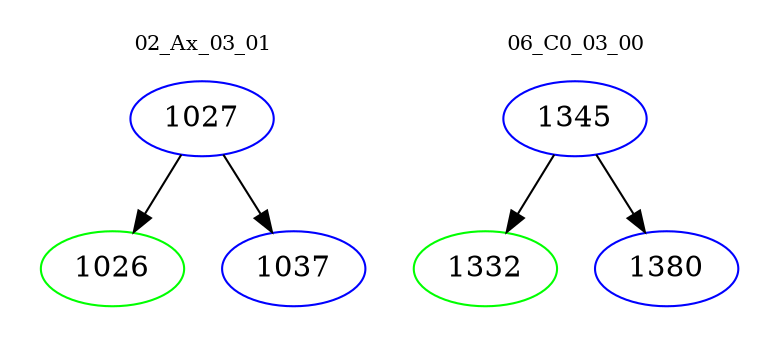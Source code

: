 digraph{
subgraph cluster_0 {
color = white
label = "02_Ax_03_01";
fontsize=10;
T0_1027 [label="1027", color="blue"]
T0_1027 -> T0_1026 [color="black"]
T0_1026 [label="1026", color="green"]
T0_1027 -> T0_1037 [color="black"]
T0_1037 [label="1037", color="blue"]
}
subgraph cluster_1 {
color = white
label = "06_C0_03_00";
fontsize=10;
T1_1345 [label="1345", color="blue"]
T1_1345 -> T1_1332 [color="black"]
T1_1332 [label="1332", color="green"]
T1_1345 -> T1_1380 [color="black"]
T1_1380 [label="1380", color="blue"]
}
}
